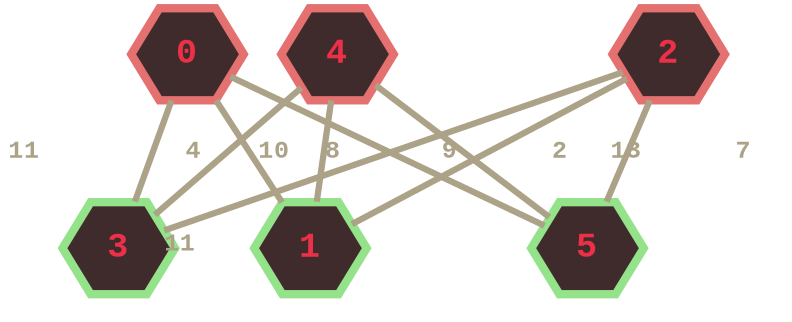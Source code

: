 graph D {
        
graph [dpi=300 bgcolor="#00000000"];
node [style=filled shape=hexagon fillcolor="#3f2b2c" color="#aca287"
      fontcolor="#ec3047" fontsize=17 penwidth=4 fontname="Courier New Bold"]
edge [fontsize=12  fontname="Courier New Bold" penwidth=3 color="#aca287"
      fontcolor="#aca287"]
splines=false

0 [pos="0,0" color="#e47070"]
1 [pos="0,-300" color="#94e28a"]
2 [pos="200,0" color="#e47070"]
3 [pos="200,-300" color="#94e28a"]
4 [pos="400,0" color="#e47070"]
5 [pos="400,-300" color="#94e28a"]

0 -- 1 [label="10 "]
0 -- 3 [label="11  "]
0 -- 5 [label="9   "]

2 -- 1 [label="13  "]
2 -- 3 [headlabel="11 \n\n "]
2 -- 5 [label="7  "]

4 -- 1 [label="8   "]
4 -- 3 [label="4  "]
4 -- 5 [label="2 "]
}
